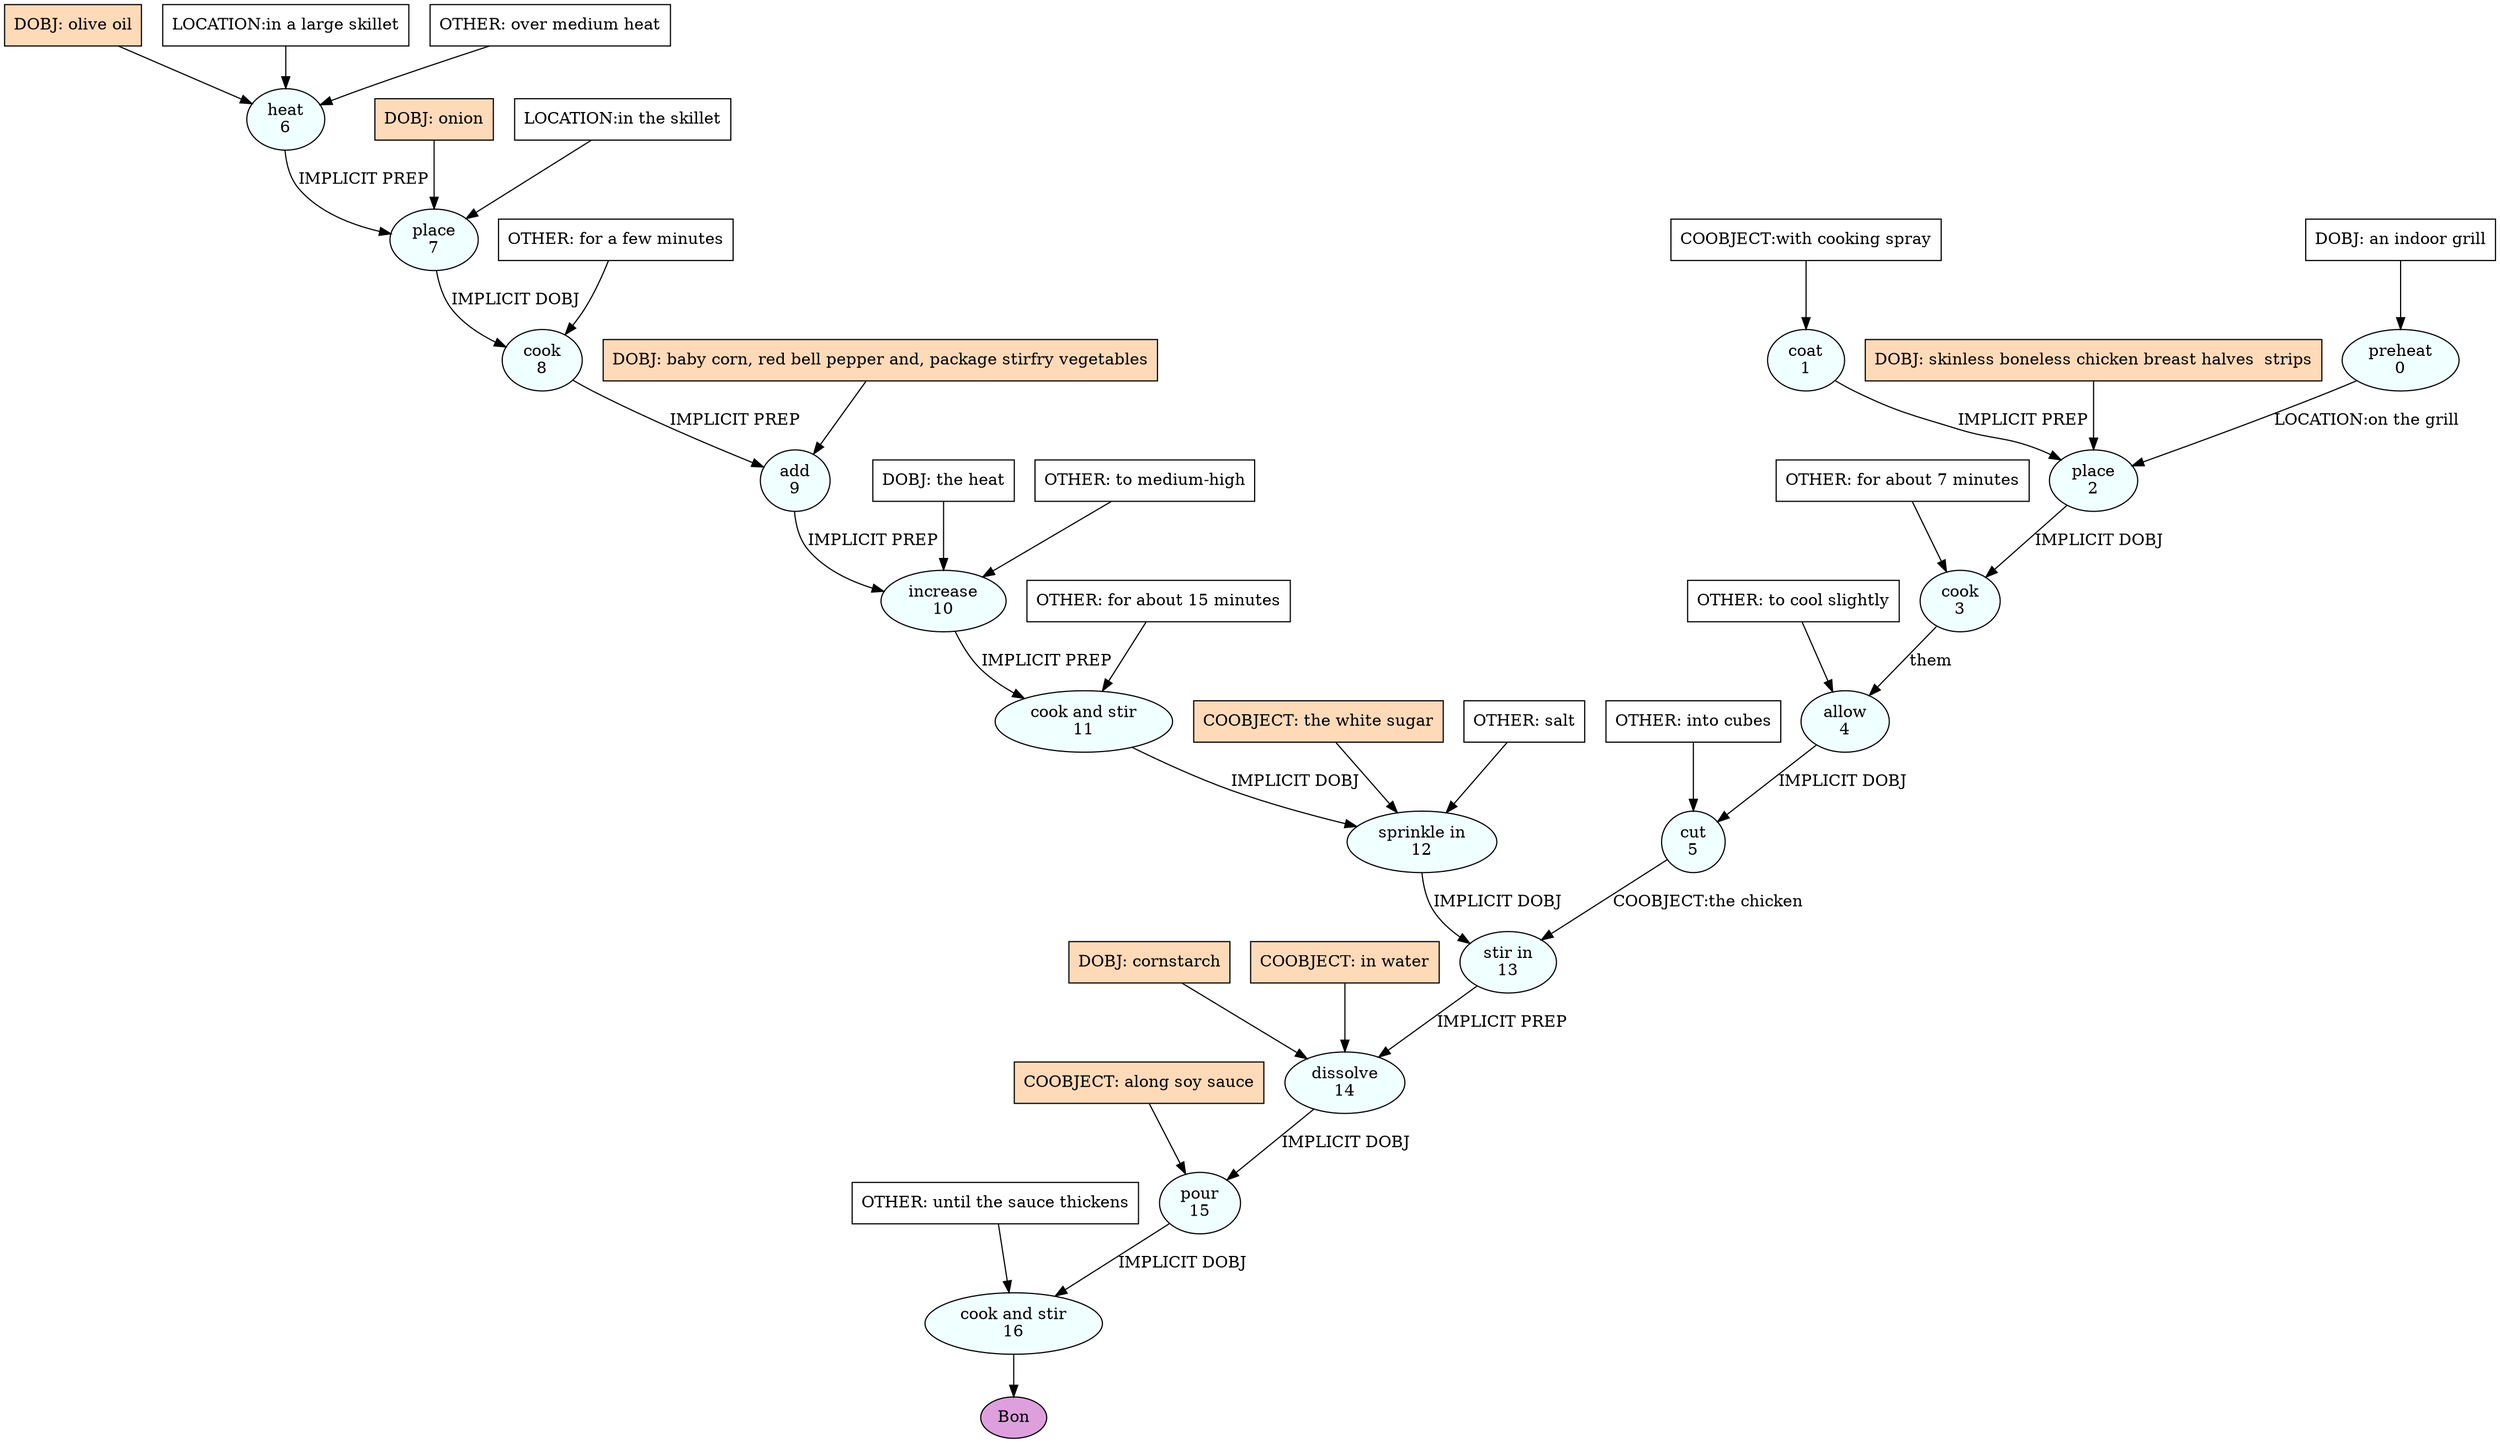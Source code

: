 digraph recipe {
E0[label="preheat
0", shape=oval, style=filled, fillcolor=azure]
E1[label="coat
1", shape=oval, style=filled, fillcolor=azure]
E2[label="place
2", shape=oval, style=filled, fillcolor=azure]
E3[label="cook
3", shape=oval, style=filled, fillcolor=azure]
E4[label="allow
4", shape=oval, style=filled, fillcolor=azure]
E5[label="cut
5", shape=oval, style=filled, fillcolor=azure]
E6[label="heat
6", shape=oval, style=filled, fillcolor=azure]
E7[label="place
7", shape=oval, style=filled, fillcolor=azure]
E8[label="cook
8", shape=oval, style=filled, fillcolor=azure]
E9[label="add
9", shape=oval, style=filled, fillcolor=azure]
E10[label="increase
10", shape=oval, style=filled, fillcolor=azure]
E11[label="cook and stir
11", shape=oval, style=filled, fillcolor=azure]
E12[label="sprinkle in
12", shape=oval, style=filled, fillcolor=azure]
E13[label="stir in
13", shape=oval, style=filled, fillcolor=azure]
E14[label="dissolve
14", shape=oval, style=filled, fillcolor=azure]
E15[label="pour
15", shape=oval, style=filled, fillcolor=azure]
E16[label="cook and stir
16", shape=oval, style=filled, fillcolor=azure]
D0[label="DOBJ: an indoor grill", shape=box, style=filled, fillcolor=white]
D0 -> E0
D6[label="DOBJ: olive oil", shape=box, style=filled, fillcolor=peachpuff]
D6 -> E6
P6_0[label="LOCATION:in a large skillet", shape=box, style=filled, fillcolor=white]
P6_0 -> E6
O6_0[label="OTHER: over medium heat", shape=box, style=filled, fillcolor=white]
O6_0 -> E6
P1_0[label="COOBJECT:with cooking spray", shape=box, style=filled, fillcolor=white]
P1_0 -> E1
D2_ing[label="DOBJ: skinless boneless chicken breast halves  strips", shape=box, style=filled, fillcolor=peachpuff]
D2_ing -> E2
E1 -> E2 [label="IMPLICIT PREP"]
E0 -> E2 [label="LOCATION:on the grill"]
E2 -> E3 [label="IMPLICIT DOBJ"]
O3_0_0[label="OTHER: for about 7 minutes", shape=box, style=filled, fillcolor=white]
O3_0_0 -> E3
E3 -> E4 [label="them"]
O4_0_0[label="OTHER: to cool slightly", shape=box, style=filled, fillcolor=white]
O4_0_0 -> E4
E4 -> E5 [label="IMPLICIT DOBJ"]
O5_0_0[label="OTHER: into cubes", shape=box, style=filled, fillcolor=white]
O5_0_0 -> E5
D7_ing[label="DOBJ: onion", shape=box, style=filled, fillcolor=peachpuff]
D7_ing -> E7
E6 -> E7 [label="IMPLICIT PREP"]
P7_1_0[label="LOCATION:in the skillet", shape=box, style=filled, fillcolor=white]
P7_1_0 -> E7
E7 -> E8 [label="IMPLICIT DOBJ"]
O8_0_0[label="OTHER: for a few minutes", shape=box, style=filled, fillcolor=white]
O8_0_0 -> E8
D9_ing[label="DOBJ: baby corn, red bell pepper and, package stirfry vegetables", shape=box, style=filled, fillcolor=peachpuff]
D9_ing -> E9
E8 -> E9 [label="IMPLICIT PREP"]
D10_0[label="DOBJ: the heat", shape=box, style=filled, fillcolor=white]
D10_0 -> E10
E9 -> E10 [label="IMPLICIT PREP"]
O10_0_0[label="OTHER: to medium-high", shape=box, style=filled, fillcolor=white]
O10_0_0 -> E10
E10 -> E11 [label="IMPLICIT PREP"]
O11_0_0[label="OTHER: for about 15 minutes", shape=box, style=filled, fillcolor=white]
O11_0_0 -> E11
E11 -> E12 [label="IMPLICIT DOBJ"]
P12_0_ing[label="COOBJECT: the white sugar", shape=box, style=filled, fillcolor=peachpuff]
P12_0_ing -> E12
O12_0_0[label="OTHER: salt", shape=box, style=filled, fillcolor=white]
O12_0_0 -> E12
E12 -> E13 [label="IMPLICIT DOBJ"]
E5 -> E13 [label="COOBJECT:the chicken"]
D14_ing[label="DOBJ: cornstarch", shape=box, style=filled, fillcolor=peachpuff]
D14_ing -> E14
E13 -> E14 [label="IMPLICIT PREP"]
P14_1_ing[label="COOBJECT: in water", shape=box, style=filled, fillcolor=peachpuff]
P14_1_ing -> E14
E14 -> E15 [label="IMPLICIT DOBJ"]
P15_0_ing[label="COOBJECT: along soy sauce", shape=box, style=filled, fillcolor=peachpuff]
P15_0_ing -> E15
E15 -> E16 [label="IMPLICIT DOBJ"]
O16_0_0[label="OTHER: until the sauce thickens", shape=box, style=filled, fillcolor=white]
O16_0_0 -> E16
EOR[label="Bon", shape=oval, style=filled, fillcolor=plum]
E16 -> EOR
}
